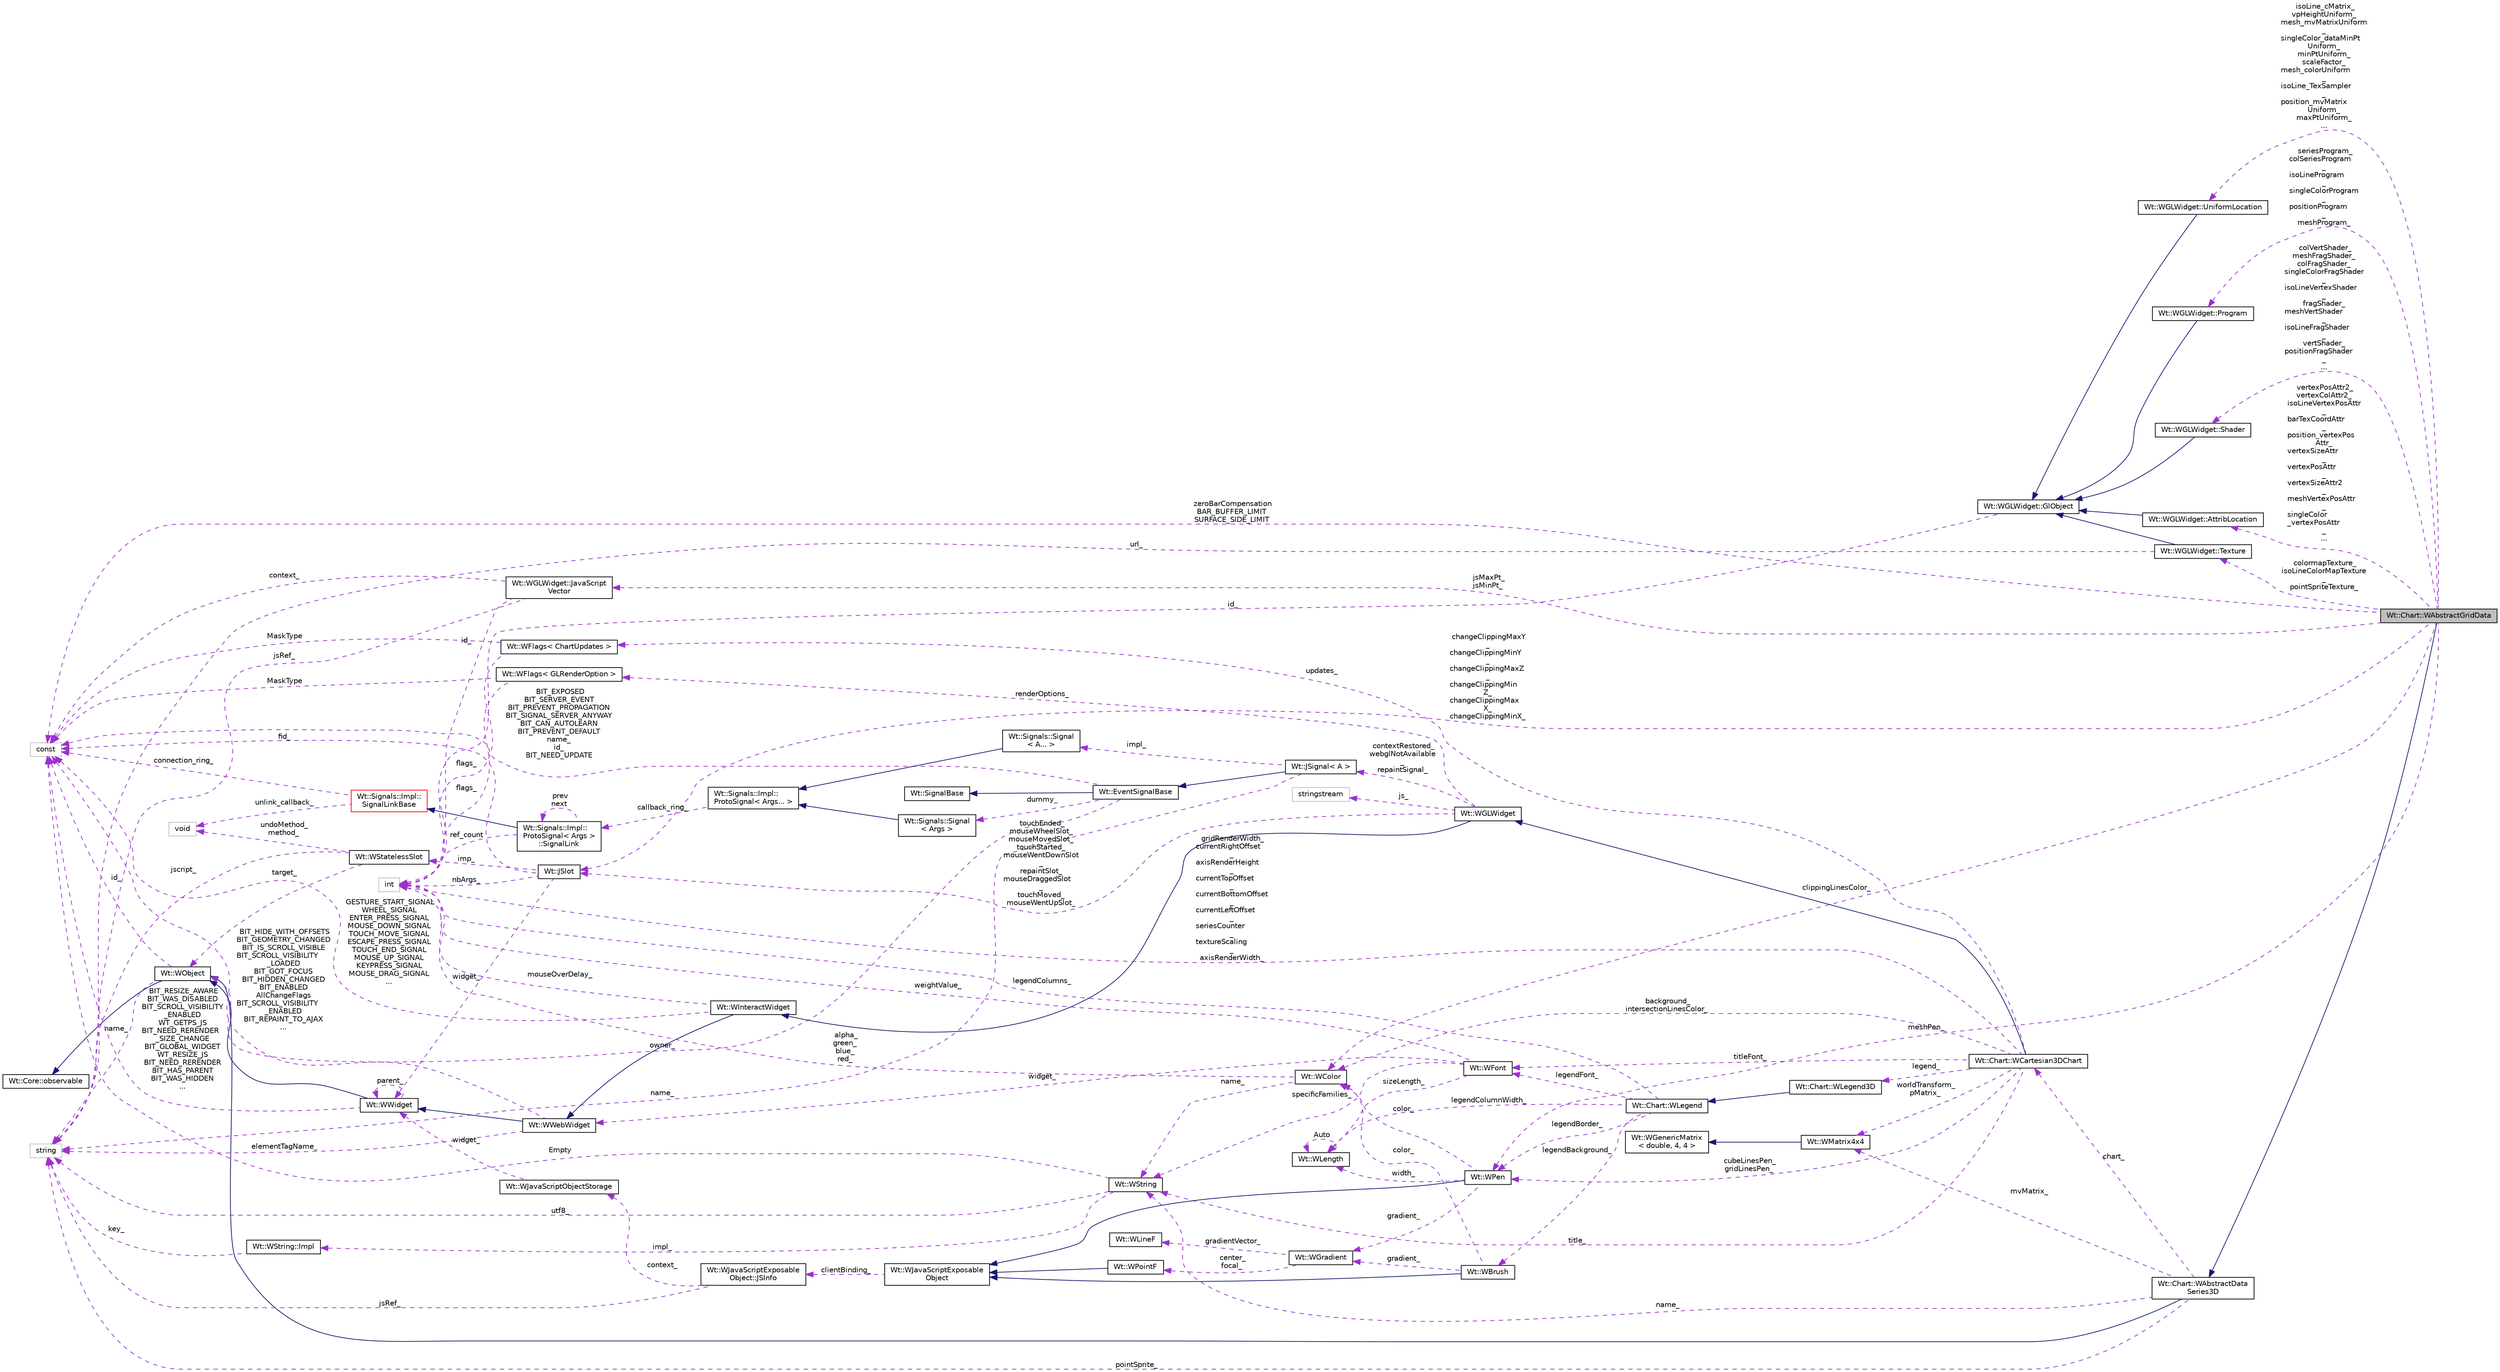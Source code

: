 digraph "Wt::Chart::WAbstractGridData"
{
 // LATEX_PDF_SIZE
  edge [fontname="Helvetica",fontsize="10",labelfontname="Helvetica",labelfontsize="10"];
  node [fontname="Helvetica",fontsize="10",shape=record];
  rankdir="LR";
  Node1 [label="Wt::Chart::WAbstractGridData",height=0.2,width=0.4,color="black", fillcolor="grey75", style="filled", fontcolor="black",tooltip="Class representing grid-based data for on a 3D chart."];
  Node2 -> Node1 [dir="back",color="midnightblue",fontsize="10",style="solid",fontname="Helvetica"];
  Node2 [label="Wt::Chart::WAbstractData\lSeries3D",height=0.2,width=0.4,color="black", fillcolor="white", style="filled",URL="$classWt_1_1Chart_1_1WAbstractDataSeries3D.html",tooltip="Abstract base class for dataseries that can be drawn on a WCartesian3DChart."];
  Node3 -> Node2 [dir="back",color="midnightblue",fontsize="10",style="solid",fontname="Helvetica"];
  Node3 [label="Wt::WObject",height=0.2,width=0.4,color="black", fillcolor="white", style="filled",URL="$classWt_1_1WObject.html",tooltip="A base class for objects that participate in the signal/slot system."];
  Node4 -> Node3 [dir="back",color="midnightblue",fontsize="10",style="solid",fontname="Helvetica"];
  Node4 [label="Wt::Core::observable",height=0.2,width=0.4,color="black", fillcolor="white", style="filled",URL="$classWt_1_1Core_1_1observable.html",tooltip="A base class for objects whose life-time can be tracked."];
  Node5 -> Node3 [dir="back",color="darkorchid3",fontsize="10",style="dashed",label=" name_" ,fontname="Helvetica"];
  Node5 [label="string",height=0.2,width=0.4,color="grey75", fillcolor="white", style="filled",tooltip=" "];
  Node6 -> Node3 [dir="back",color="darkorchid3",fontsize="10",style="dashed",label=" id_" ,fontname="Helvetica"];
  Node6 [label="const",height=0.2,width=0.4,color="grey75", fillcolor="white", style="filled",tooltip=" "];
  Node7 -> Node2 [dir="back",color="darkorchid3",fontsize="10",style="dashed",label=" mvMatrix_" ,fontname="Helvetica"];
  Node7 [label="Wt::WMatrix4x4",height=0.2,width=0.4,color="black", fillcolor="white", style="filled",URL="$classWt_1_1WMatrix4x4.html",tooltip="A value class that describes a 3D affine transformation matrix."];
  Node8 -> Node7 [dir="back",color="midnightblue",fontsize="10",style="solid",fontname="Helvetica"];
  Node8 [label="Wt::WGenericMatrix\l\< double, 4, 4 \>",height=0.2,width=0.4,color="black", fillcolor="white", style="filled",URL="$classWt_1_1WGenericMatrix.html",tooltip=" "];
  Node9 -> Node2 [dir="back",color="darkorchid3",fontsize="10",style="dashed",label=" chart_" ,fontname="Helvetica"];
  Node9 [label="Wt::Chart::WCartesian3DChart",height=0.2,width=0.4,color="black", fillcolor="white", style="filled",URL="$classWt_1_1Chart_1_1WCartesian3DChart.html",tooltip="A 3D Cartesian chart."];
  Node10 -> Node9 [dir="back",color="midnightblue",fontsize="10",style="solid",fontname="Helvetica"];
  Node10 [label="Wt::WGLWidget",height=0.2,width=0.4,color="black", fillcolor="white", style="filled",URL="$classWt_1_1WGLWidget.html",tooltip="GL support class."];
  Node11 -> Node10 [dir="back",color="midnightblue",fontsize="10",style="solid",fontname="Helvetica"];
  Node11 [label="Wt::WInteractWidget",height=0.2,width=0.4,color="black", fillcolor="white", style="filled",URL="$classWt_1_1WInteractWidget.html",tooltip="An abstract widget that can receive user-interface interaction."];
  Node12 -> Node11 [dir="back",color="midnightblue",fontsize="10",style="solid",fontname="Helvetica"];
  Node12 [label="Wt::WWebWidget",height=0.2,width=0.4,color="black", fillcolor="white", style="filled",URL="$classWt_1_1WWebWidget.html",tooltip="A base class for widgets with an HTML counterpart."];
  Node13 -> Node12 [dir="back",color="midnightblue",fontsize="10",style="solid",fontname="Helvetica"];
  Node13 [label="Wt::WWidget",height=0.2,width=0.4,color="black", fillcolor="white", style="filled",URL="$classWt_1_1WWidget.html",tooltip="The abstract base class for a user-interface component."];
  Node3 -> Node13 [dir="back",color="midnightblue",fontsize="10",style="solid",fontname="Helvetica"];
  Node13 -> Node13 [dir="back",color="darkorchid3",fontsize="10",style="dashed",label=" parent_" ,fontname="Helvetica"];
  Node6 -> Node13 [dir="back",color="darkorchid3",fontsize="10",style="dashed",label=" BIT_RESIZE_AWARE\nBIT_WAS_DISABLED\nBIT_SCROLL_VISIBILITY\l_ENABLED\nWT_GETPS_JS\nBIT_NEED_RERENDER\l_SIZE_CHANGE\nBIT_GLOBAL_WIDGET\nWT_RESIZE_JS\nBIT_NEED_RERENDER\nBIT_HAS_PARENT\nBIT_WAS_HIDDEN\n..." ,fontname="Helvetica"];
  Node5 -> Node12 [dir="back",color="darkorchid3",fontsize="10",style="dashed",label=" elementTagName_" ,fontname="Helvetica"];
  Node6 -> Node12 [dir="back",color="darkorchid3",fontsize="10",style="dashed",label=" BIT_HIDE_WITH_OFFSETS\nBIT_GEOMETRY_CHANGED\nBIT_IS_SCROLL_VISIBLE\nBIT_SCROLL_VISIBILITY\l_LOADED\nBIT_GOT_FOCUS\nBIT_HIDDEN_CHANGED\nBIT_ENABLED\nAllChangeFlags\nBIT_SCROLL_VISIBILITY\l_ENABLED\nBIT_REPAINT_TO_AJAX\n..." ,fontname="Helvetica"];
  Node14 -> Node11 [dir="back",color="darkorchid3",fontsize="10",style="dashed",label=" mouseOverDelay_" ,fontname="Helvetica"];
  Node14 [label="int",height=0.2,width=0.4,color="grey75", fillcolor="white", style="filled",tooltip=" "];
  Node6 -> Node11 [dir="back",color="darkorchid3",fontsize="10",style="dashed",label=" GESTURE_START_SIGNAL\nWHEEL_SIGNAL\nENTER_PRESS_SIGNAL\nMOUSE_DOWN_SIGNAL\nTOUCH_MOVE_SIGNAL\nESCAPE_PRESS_SIGNAL\nTOUCH_END_SIGNAL\nMOUSE_UP_SIGNAL\nKEYPRESS_SIGNAL\nMOUSE_DRAG_SIGNAL\n..." ,fontname="Helvetica"];
  Node15 -> Node10 [dir="back",color="darkorchid3",fontsize="10",style="dashed",label=" touchEnded_\nmouseWheelSlot_\nmouseMovedSlot_\ntouchStarted_\nmouseWentDownSlot\l_\nrepaintSlot_\nmouseDraggedSlot\l_\ntouchMoved_\nmouseWentUpSlot_" ,fontname="Helvetica"];
  Node15 [label="Wt::JSlot",height=0.2,width=0.4,color="black", fillcolor="white", style="filled",URL="$classWt_1_1JSlot.html",tooltip="A slot that is only implemented in client side JavaScript code."];
  Node16 -> Node15 [dir="back",color="darkorchid3",fontsize="10",style="dashed",label=" imp_" ,fontname="Helvetica"];
  Node16 [label="Wt::WStatelessSlot",height=0.2,width=0.4,color="black", fillcolor="white", style="filled",URL="$classWt_1_1WStatelessSlot.html",tooltip=" "];
  Node3 -> Node16 [dir="back",color="darkorchid3",fontsize="10",style="dashed",label=" target_" ,fontname="Helvetica"];
  Node17 -> Node16 [dir="back",color="darkorchid3",fontsize="10",style="dashed",label=" undoMethod_\nmethod_" ,fontname="Helvetica"];
  Node17 [label="void",height=0.2,width=0.4,color="grey75", fillcolor="white", style="filled",tooltip=" "];
  Node5 -> Node16 [dir="back",color="darkorchid3",fontsize="10",style="dashed",label=" jscript_" ,fontname="Helvetica"];
  Node14 -> Node15 [dir="back",color="darkorchid3",fontsize="10",style="dashed",label=" nbArgs_" ,fontname="Helvetica"];
  Node13 -> Node15 [dir="back",color="darkorchid3",fontsize="10",style="dashed",label=" widget_" ,fontname="Helvetica"];
  Node6 -> Node15 [dir="back",color="darkorchid3",fontsize="10",style="dashed",label=" fid_" ,fontname="Helvetica"];
  Node18 -> Node10 [dir="back",color="darkorchid3",fontsize="10",style="dashed",label=" contextRestored_\nwebglNotAvailable\l_\nrepaintSignal_" ,fontname="Helvetica"];
  Node18 [label="Wt::JSignal\< A \>",height=0.2,width=0.4,color="black", fillcolor="white", style="filled",URL="$classWt_1_1JSignal.html",tooltip="A signal to relay JavaScript to C++ calls."];
  Node19 -> Node18 [dir="back",color="midnightblue",fontsize="10",style="solid",fontname="Helvetica"];
  Node19 [label="Wt::EventSignalBase",height=0.2,width=0.4,color="black", fillcolor="white", style="filled",URL="$classWt_1_1EventSignalBase.html",tooltip="Abstract base class of an event signal."];
  Node20 -> Node19 [dir="back",color="midnightblue",fontsize="10",style="solid",fontname="Helvetica"];
  Node20 [label="Wt::SignalBase",height=0.2,width=0.4,color="black", fillcolor="white", style="filled",URL="$classWt_1_1SignalBase.html",tooltip="Abstract base class of a signal."];
  Node3 -> Node19 [dir="back",color="darkorchid3",fontsize="10",style="dashed",label=" owner_" ,fontname="Helvetica"];
  Node21 -> Node19 [dir="back",color="darkorchid3",fontsize="10",style="dashed",label=" dummy_" ,fontname="Helvetica"];
  Node21 [label="Wt::Signals::Signal\l\< Args \>",height=0.2,width=0.4,color="black", fillcolor="white", style="filled",URL="$structWt_1_1Signals_1_1Signal.html",tooltip=" "];
  Node22 -> Node21 [dir="back",color="midnightblue",fontsize="10",style="solid",fontname="Helvetica"];
  Node22 [label="Wt::Signals::Impl::\lProtoSignal\< Args... \>",height=0.2,width=0.4,color="black", fillcolor="white", style="filled",URL="$classWt_1_1Signals_1_1Impl_1_1ProtoSignal.html",tooltip=" "];
  Node23 -> Node22 [dir="back",color="darkorchid3",fontsize="10",style="dashed",label=" callback_ring_" ,fontname="Helvetica"];
  Node23 [label="Wt::Signals::Impl::\lProtoSignal\< Args \>\l::SignalLink",height=0.2,width=0.4,color="black", fillcolor="white", style="filled",URL="$structWt_1_1Signals_1_1Impl_1_1ProtoSignal_1_1SignalLink.html",tooltip=" "];
  Node24 -> Node23 [dir="back",color="midnightblue",fontsize="10",style="solid",fontname="Helvetica"];
  Node24 [label="Wt::Signals::Impl::\lSignalLinkBase",height=0.2,width=0.4,color="red", fillcolor="white", style="filled",URL="$classWt_1_1Signals_1_1Impl_1_1SignalLinkBase.html",tooltip=" "];
  Node17 -> Node24 [dir="back",color="darkorchid3",fontsize="10",style="dashed",label=" unlink_callback_" ,fontname="Helvetica"];
  Node6 -> Node24 [dir="back",color="darkorchid3",fontsize="10",style="dashed",label=" connection_ring_" ,fontname="Helvetica"];
  Node14 -> Node23 [dir="back",color="darkorchid3",fontsize="10",style="dashed",label=" ref_count" ,fontname="Helvetica"];
  Node23 -> Node23 [dir="back",color="darkorchid3",fontsize="10",style="dashed",label=" prev\nnext" ,fontname="Helvetica"];
  Node6 -> Node19 [dir="back",color="darkorchid3",fontsize="10",style="dashed",label=" BIT_EXPOSED\nBIT_SERVER_EVENT\nBIT_PREVENT_PROPAGATION\nBIT_SIGNAL_SERVER_ANYWAY\nBIT_CAN_AUTOLEARN\nBIT_PREVENT_DEFAULT\nname_\nid_\nBIT_NEED_UPDATE" ,fontname="Helvetica"];
  Node5 -> Node18 [dir="back",color="darkorchid3",fontsize="10",style="dashed",label=" name_" ,fontname="Helvetica"];
  Node27 -> Node18 [dir="back",color="darkorchid3",fontsize="10",style="dashed",label=" impl_" ,fontname="Helvetica"];
  Node27 [label="Wt::Signals::Signal\l\< A... \>",height=0.2,width=0.4,color="black", fillcolor="white", style="filled",URL="$structWt_1_1Signals_1_1Signal.html",tooltip=" "];
  Node22 -> Node27 [dir="back",color="midnightblue",fontsize="10",style="solid",fontname="Helvetica"];
  Node28 -> Node10 [dir="back",color="darkorchid3",fontsize="10",style="dashed",label=" renderOptions_" ,fontname="Helvetica"];
  Node28 [label="Wt::WFlags\< GLRenderOption \>",height=0.2,width=0.4,color="black", fillcolor="white", style="filled",URL="$classWt_1_1WFlags.html",tooltip=" "];
  Node14 -> Node28 [dir="back",color="darkorchid3",fontsize="10",style="dashed",label=" flags_" ,fontname="Helvetica"];
  Node6 -> Node28 [dir="back",color="darkorchid3",fontsize="10",style="dashed",label=" MaskType" ,fontname="Helvetica"];
  Node29 -> Node10 [dir="back",color="darkorchid3",fontsize="10",style="dashed",label=" js_" ,fontname="Helvetica"];
  Node29 [label="stringstream",height=0.2,width=0.4,color="grey75", fillcolor="white", style="filled",tooltip=" "];
  Node7 -> Node9 [dir="back",color="darkorchid3",fontsize="10",style="dashed",label=" worldTransform_\npMatrix_" ,fontname="Helvetica"];
  Node30 -> Node9 [dir="back",color="darkorchid3",fontsize="10",style="dashed",label=" background_\nintersectionLinesColor_" ,fontname="Helvetica"];
  Node30 [label="Wt::WColor",height=0.2,width=0.4,color="black", fillcolor="white", style="filled",URL="$classWt_1_1WColor.html",tooltip="A value class that defines a color."];
  Node31 -> Node30 [dir="back",color="darkorchid3",fontsize="10",style="dashed",label=" name_" ,fontname="Helvetica"];
  Node31 [label="Wt::WString",height=0.2,width=0.4,color="black", fillcolor="white", style="filled",URL="$classWt_1_1WString.html",tooltip="A value class which describes a locale-aware unicode string."];
  Node32 -> Node31 [dir="back",color="darkorchid3",fontsize="10",style="dashed",label=" impl_" ,fontname="Helvetica"];
  Node32 [label="Wt::WString::Impl",height=0.2,width=0.4,color="black", fillcolor="white", style="filled",URL="$structWt_1_1WString_1_1Impl.html",tooltip=" "];
  Node5 -> Node32 [dir="back",color="darkorchid3",fontsize="10",style="dashed",label=" key_" ,fontname="Helvetica"];
  Node5 -> Node31 [dir="back",color="darkorchid3",fontsize="10",style="dashed",label=" utf8_" ,fontname="Helvetica"];
  Node6 -> Node31 [dir="back",color="darkorchid3",fontsize="10",style="dashed",label=" Empty" ,fontname="Helvetica"];
  Node14 -> Node30 [dir="back",color="darkorchid3",fontsize="10",style="dashed",label=" alpha_\ngreen_\nblue_\nred_" ,fontname="Helvetica"];
  Node31 -> Node9 [dir="back",color="darkorchid3",fontsize="10",style="dashed",label=" title_" ,fontname="Helvetica"];
  Node33 -> Node9 [dir="back",color="darkorchid3",fontsize="10",style="dashed",label=" updates_" ,fontname="Helvetica"];
  Node33 [label="Wt::WFlags\< ChartUpdates \>",height=0.2,width=0.4,color="black", fillcolor="white", style="filled",URL="$classWt_1_1WFlags.html",tooltip=" "];
  Node14 -> Node33 [dir="back",color="darkorchid3",fontsize="10",style="dashed",label=" flags_" ,fontname="Helvetica"];
  Node6 -> Node33 [dir="back",color="darkorchid3",fontsize="10",style="dashed",label=" MaskType" ,fontname="Helvetica"];
  Node14 -> Node9 [dir="back",color="darkorchid3",fontsize="10",style="dashed",label=" gridRenderWidth_\ncurrentRightOffset\l_\naxisRenderHeight\l_\ncurrentTopOffset\l_\ncurrentBottomOffset\l_\ncurrentLeftOffset\l_\nseriesCounter\l_\ntextureScaling\l_\naxisRenderWidth_" ,fontname="Helvetica"];
  Node34 -> Node9 [dir="back",color="darkorchid3",fontsize="10",style="dashed",label=" cubeLinesPen_\ngridLinesPen_" ,fontname="Helvetica"];
  Node34 [label="Wt::WPen",height=0.2,width=0.4,color="black", fillcolor="white", style="filled",URL="$classWt_1_1WPen.html",tooltip="A value class that defines the style for pen strokes."];
  Node35 -> Node34 [dir="back",color="midnightblue",fontsize="10",style="solid",fontname="Helvetica"];
  Node35 [label="Wt::WJavaScriptExposable\lObject",height=0.2,width=0.4,color="black", fillcolor="white", style="filled",URL="$classWt_1_1WJavaScriptExposableObject.html",tooltip="A JavaScript exposable object."];
  Node36 -> Node35 [dir="back",color="darkorchid3",fontsize="10",style="dashed",label=" clientBinding_" ,fontname="Helvetica"];
  Node36 [label="Wt::WJavaScriptExposable\lObject::JSInfo",height=0.2,width=0.4,color="black", fillcolor="white", style="filled",URL="$structWt_1_1WJavaScriptExposableObject_1_1JSInfo.html",tooltip=" "];
  Node5 -> Node36 [dir="back",color="darkorchid3",fontsize="10",style="dashed",label=" jsRef_" ,fontname="Helvetica"];
  Node37 -> Node36 [dir="back",color="darkorchid3",fontsize="10",style="dashed",label=" context_" ,fontname="Helvetica"];
  Node37 [label="Wt::WJavaScriptObjectStorage",height=0.2,width=0.4,color="black", fillcolor="white", style="filled",URL="$classWt_1_1WJavaScriptObjectStorage.html",tooltip=" "];
  Node13 -> Node37 [dir="back",color="darkorchid3",fontsize="10",style="dashed",label=" widget_" ,fontname="Helvetica"];
  Node30 -> Node34 [dir="back",color="darkorchid3",fontsize="10",style="dashed",label=" color_" ,fontname="Helvetica"];
  Node38 -> Node34 [dir="back",color="darkorchid3",fontsize="10",style="dashed",label=" gradient_" ,fontname="Helvetica"];
  Node38 [label="Wt::WGradient",height=0.2,width=0.4,color="black", fillcolor="white", style="filled",URL="$classWt_1_1WGradient.html",tooltip="A linear or radial gradient."];
  Node39 -> Node38 [dir="back",color="darkorchid3",fontsize="10",style="dashed",label=" center_\nfocal_" ,fontname="Helvetica"];
  Node39 [label="Wt::WPointF",height=0.2,width=0.4,color="black", fillcolor="white", style="filled",URL="$classWt_1_1WPointF.html",tooltip="A value class that defines a 2D point."];
  Node35 -> Node39 [dir="back",color="midnightblue",fontsize="10",style="solid",fontname="Helvetica"];
  Node40 -> Node38 [dir="back",color="darkorchid3",fontsize="10",style="dashed",label=" gradientVector_" ,fontname="Helvetica"];
  Node40 [label="Wt::WLineF",height=0.2,width=0.4,color="black", fillcolor="white", style="filled",URL="$classWt_1_1WLineF.html",tooltip="Utility class that defines a single line."];
  Node41 -> Node34 [dir="back",color="darkorchid3",fontsize="10",style="dashed",label=" width_" ,fontname="Helvetica"];
  Node41 [label="Wt::WLength",height=0.2,width=0.4,color="black", fillcolor="white", style="filled",URL="$classWt_1_1WLength.html",tooltip="A value class that describes a CSS length."];
  Node41 -> Node41 [dir="back",color="darkorchid3",fontsize="10",style="dashed",label=" Auto" ,fontname="Helvetica"];
  Node42 -> Node9 [dir="back",color="darkorchid3",fontsize="10",style="dashed",label=" legend_" ,fontname="Helvetica"];
  Node42 [label="Wt::Chart::WLegend3D",height=0.2,width=0.4,color="black", fillcolor="white", style="filled",URL="$classWt_1_1Chart_1_1WLegend3D.html",tooltip=" "];
  Node43 -> Node42 [dir="back",color="midnightblue",fontsize="10",style="solid",fontname="Helvetica"];
  Node43 [label="Wt::Chart::WLegend",height=0.2,width=0.4,color="black", fillcolor="white", style="filled",URL="$classWt_1_1Chart_1_1WLegend.html",tooltip=" "];
  Node44 -> Node43 [dir="back",color="darkorchid3",fontsize="10",style="dashed",label=" legendBackground_" ,fontname="Helvetica"];
  Node44 [label="Wt::WBrush",height=0.2,width=0.4,color="black", fillcolor="white", style="filled",URL="$classWt_1_1WBrush.html",tooltip="A value class that defines the style for filling a path."];
  Node35 -> Node44 [dir="back",color="midnightblue",fontsize="10",style="solid",fontname="Helvetica"];
  Node30 -> Node44 [dir="back",color="darkorchid3",fontsize="10",style="dashed",label=" color_" ,fontname="Helvetica"];
  Node38 -> Node44 [dir="back",color="darkorchid3",fontsize="10",style="dashed",label=" gradient_" ,fontname="Helvetica"];
  Node34 -> Node43 [dir="back",color="darkorchid3",fontsize="10",style="dashed",label=" legendBorder_" ,fontname="Helvetica"];
  Node14 -> Node43 [dir="back",color="darkorchid3",fontsize="10",style="dashed",label=" legendColumns_" ,fontname="Helvetica"];
  Node45 -> Node43 [dir="back",color="darkorchid3",fontsize="10",style="dashed",label=" legendFont_" ,fontname="Helvetica"];
  Node45 [label="Wt::WFont",height=0.2,width=0.4,color="black", fillcolor="white", style="filled",URL="$classWt_1_1WFont.html",tooltip="A value class that describes a font."];
  Node31 -> Node45 [dir="back",color="darkorchid3",fontsize="10",style="dashed",label=" specificFamilies_" ,fontname="Helvetica"];
  Node14 -> Node45 [dir="back",color="darkorchid3",fontsize="10",style="dashed",label=" weightValue_" ,fontname="Helvetica"];
  Node12 -> Node45 [dir="back",color="darkorchid3",fontsize="10",style="dashed",label=" widget_" ,fontname="Helvetica"];
  Node41 -> Node45 [dir="back",color="darkorchid3",fontsize="10",style="dashed",label=" sizeLength_" ,fontname="Helvetica"];
  Node41 -> Node43 [dir="back",color="darkorchid3",fontsize="10",style="dashed",label=" legendColumnWidth_" ,fontname="Helvetica"];
  Node45 -> Node9 [dir="back",color="darkorchid3",fontsize="10",style="dashed",label=" titleFont_" ,fontname="Helvetica"];
  Node31 -> Node2 [dir="back",color="darkorchid3",fontsize="10",style="dashed",label=" name_" ,fontname="Helvetica"];
  Node5 -> Node2 [dir="back",color="darkorchid3",fontsize="10",style="dashed",label=" pointSprite_" ,fontname="Helvetica"];
  Node15 -> Node1 [dir="back",color="darkorchid3",fontsize="10",style="dashed",label=" changeClippingMaxY\l_\nchangeClippingMinY\l_\nchangeClippingMaxZ\l_\nchangeClippingMin\lZ_\nchangeClippingMax\lX_\nchangeClippingMinX_" ,fontname="Helvetica"];
  Node30 -> Node1 [dir="back",color="darkorchid3",fontsize="10",style="dashed",label=" clippingLinesColor_" ,fontname="Helvetica"];
  Node46 -> Node1 [dir="back",color="darkorchid3",fontsize="10",style="dashed",label=" isoLine_cMatrix_\nvpHeightUniform_\nmesh_mvMatrixUniform\l_\nsingleColor_dataMinPt\lUniform_\nminPtUniform_\nscaleFactor_\nmesh_colorUniform\l_\nisoLine_TexSampler\l_\nposition_mvMatrix\lUniform_\nmaxPtUniform_\n..." ,fontname="Helvetica"];
  Node46 [label="Wt::WGLWidget::UniformLocation",height=0.2,width=0.4,color="black", fillcolor="white", style="filled",URL="$classWt_1_1WGLWidget_1_1UniformLocation.html",tooltip="Reference to a WebGLUniformLocation class."];
  Node47 -> Node46 [dir="back",color="midnightblue",fontsize="10",style="solid",fontname="Helvetica"];
  Node47 [label="Wt::WGLWidget::GlObject",height=0.2,width=0.4,color="black", fillcolor="white", style="filled",URL="$classWt_1_1WGLWidget_1_1GlObject.html",tooltip="Abstract base class for all GL objects."];
  Node14 -> Node47 [dir="back",color="darkorchid3",fontsize="10",style="dashed",label=" id_" ,fontname="Helvetica"];
  Node48 -> Node1 [dir="back",color="darkorchid3",fontsize="10",style="dashed",label=" seriesProgram_\ncolSeriesProgram\l_\nisoLineProgram\l_\nsingleColorProgram\l_\npositionProgram\l_\nmeshProgram_" ,fontname="Helvetica"];
  Node48 [label="Wt::WGLWidget::Program",height=0.2,width=0.4,color="black", fillcolor="white", style="filled",URL="$classWt_1_1WGLWidget_1_1Program.html",tooltip="Reference to a WebGLProgram class."];
  Node47 -> Node48 [dir="back",color="midnightblue",fontsize="10",style="solid",fontname="Helvetica"];
  Node49 -> Node1 [dir="back",color="darkorchid3",fontsize="10",style="dashed",label=" jsMaxPt_\njsMinPt_" ,fontname="Helvetica"];
  Node49 [label="Wt::WGLWidget::JavaScript\lVector",height=0.2,width=0.4,color="black", fillcolor="white", style="filled",URL="$classWt_1_1WGLWidget_1_1JavaScriptVector.html",tooltip="A client-side JavaScript vector."];
  Node14 -> Node49 [dir="back",color="darkorchid3",fontsize="10",style="dashed",label=" id_" ,fontname="Helvetica"];
  Node5 -> Node49 [dir="back",color="darkorchid3",fontsize="10",style="dashed",label=" jsRef_" ,fontname="Helvetica"];
  Node6 -> Node49 [dir="back",color="darkorchid3",fontsize="10",style="dashed",label=" context_" ,fontname="Helvetica"];
  Node50 -> Node1 [dir="back",color="darkorchid3",fontsize="10",style="dashed",label=" colormapTexture_\nisoLineColorMapTexture\l_\npointSpriteTexture_" ,fontname="Helvetica"];
  Node50 [label="Wt::WGLWidget::Texture",height=0.2,width=0.4,color="black", fillcolor="white", style="filled",URL="$classWt_1_1WGLWidget_1_1Texture.html",tooltip="Reference to a WebGLTexture class."];
  Node47 -> Node50 [dir="back",color="midnightblue",fontsize="10",style="solid",fontname="Helvetica"];
  Node5 -> Node50 [dir="back",color="darkorchid3",fontsize="10",style="dashed",label=" url_" ,fontname="Helvetica"];
  Node51 -> Node1 [dir="back",color="darkorchid3",fontsize="10",style="dashed",label=" vertexPosAttr2_\nvertexColAttr2_\nisoLineVertexPosAttr\l_\nbarTexCoordAttr\l_\nposition_vertexPos\lAttr_\nvertexSizeAttr\l_\nvertexPosAttr\l_\nvertexSizeAttr2\l_\nmeshVertexPosAttr\l_\nsingleColor\l_vertexPosAttr\l_\n..." ,fontname="Helvetica"];
  Node51 [label="Wt::WGLWidget::AttribLocation",height=0.2,width=0.4,color="black", fillcolor="white", style="filled",URL="$classWt_1_1WGLWidget_1_1AttribLocation.html",tooltip="Reference to a shader attribute location."];
  Node47 -> Node51 [dir="back",color="midnightblue",fontsize="10",style="solid",fontname="Helvetica"];
  Node34 -> Node1 [dir="back",color="darkorchid3",fontsize="10",style="dashed",label=" meshPen_" ,fontname="Helvetica"];
  Node6 -> Node1 [dir="back",color="darkorchid3",fontsize="10",style="dashed",label=" zeroBarCompensation\nBAR_BUFFER_LIMIT\nSURFACE_SIDE_LIMIT" ,fontname="Helvetica"];
  Node52 -> Node1 [dir="back",color="darkorchid3",fontsize="10",style="dashed",label=" colVertShader_\nmeshFragShader_\ncolFragShader_\nsingleColorFragShader\l_\nisoLineVertexShader\l_\nfragShader_\nmeshVertShader\l_\nisoLineFragShader\l_\nvertShader_\npositionFragShader\l_\n..." ,fontname="Helvetica"];
  Node52 [label="Wt::WGLWidget::Shader",height=0.2,width=0.4,color="black", fillcolor="white", style="filled",URL="$classWt_1_1WGLWidget_1_1Shader.html",tooltip="Reference to a WebGLShader class."];
  Node47 -> Node52 [dir="back",color="midnightblue",fontsize="10",style="solid",fontname="Helvetica"];
}
